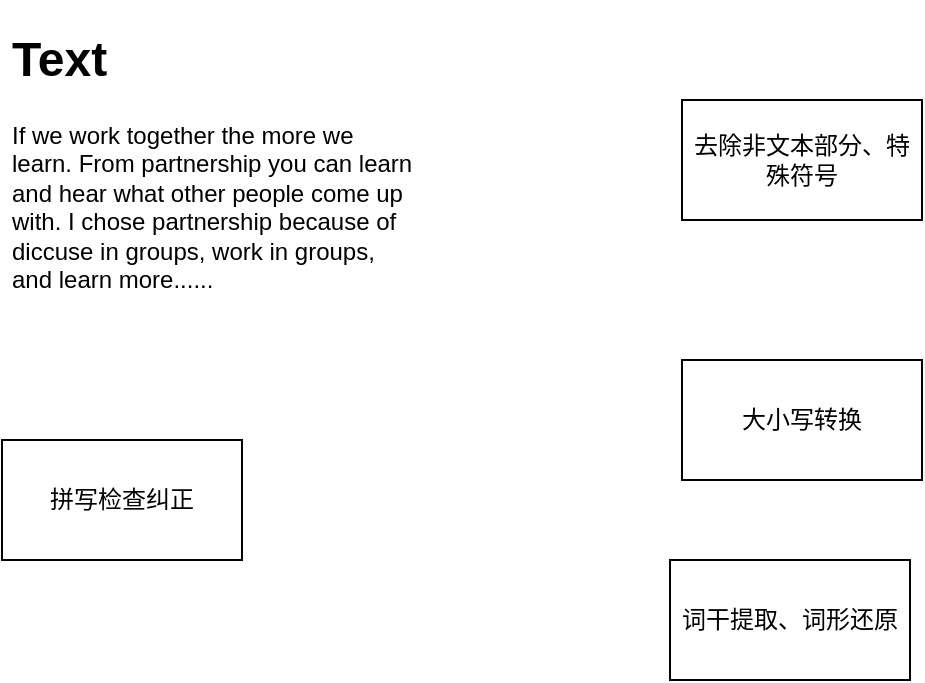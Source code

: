 <mxfile version="20.6.0" type="github">
  <diagram id="wmH0L8uoLDjGCNMEkPAV" name="第 1 页">
    <mxGraphModel dx="1022" dy="475" grid="1" gridSize="10" guides="1" tooltips="1" connect="1" arrows="1" fold="1" page="1" pageScale="1" pageWidth="827" pageHeight="1169" math="0" shadow="0">
      <root>
        <mxCell id="0" />
        <mxCell id="1" parent="0" />
        <mxCell id="pK5zrQj-hSUv2l5RpaT3-1" value="&lt;h1&gt;Text&lt;/h1&gt;&lt;p&gt;If we work together the more we learn. From partnership you can learn and hear what other people come up with. I chose partnership because of diccuse in groups, work in groups, and learn more......&lt;/p&gt;&lt;p&gt;&lt;br&gt;&lt;/p&gt;&lt;p&gt;&lt;br&gt;&lt;/p&gt;" style="text;html=1;strokeColor=none;fillColor=none;spacing=5;spacingTop=-20;whiteSpace=wrap;overflow=hidden;rounded=0;" vertex="1" parent="1">
          <mxGeometry x="80" y="560" width="210" height="140" as="geometry" />
        </mxCell>
        <mxCell id="pK5zrQj-hSUv2l5RpaT3-3" value="去除非文本部分、特殊符号" style="rounded=0;whiteSpace=wrap;html=1;" vertex="1" parent="1">
          <mxGeometry x="420" y="600" width="120" height="60" as="geometry" />
        </mxCell>
        <mxCell id="pK5zrQj-hSUv2l5RpaT3-4" value="大小写转换" style="rounded=0;whiteSpace=wrap;html=1;" vertex="1" parent="1">
          <mxGeometry x="420" y="730" width="120" height="60" as="geometry" />
        </mxCell>
        <mxCell id="pK5zrQj-hSUv2l5RpaT3-5" value="拼写检查纠正" style="rounded=0;whiteSpace=wrap;html=1;" vertex="1" parent="1">
          <mxGeometry x="80" y="770" width="120" height="60" as="geometry" />
        </mxCell>
        <mxCell id="pK5zrQj-hSUv2l5RpaT3-6" value="词干提取、词形还原" style="rounded=0;whiteSpace=wrap;html=1;" vertex="1" parent="1">
          <mxGeometry x="414" y="830" width="120" height="60" as="geometry" />
        </mxCell>
      </root>
    </mxGraphModel>
  </diagram>
</mxfile>
